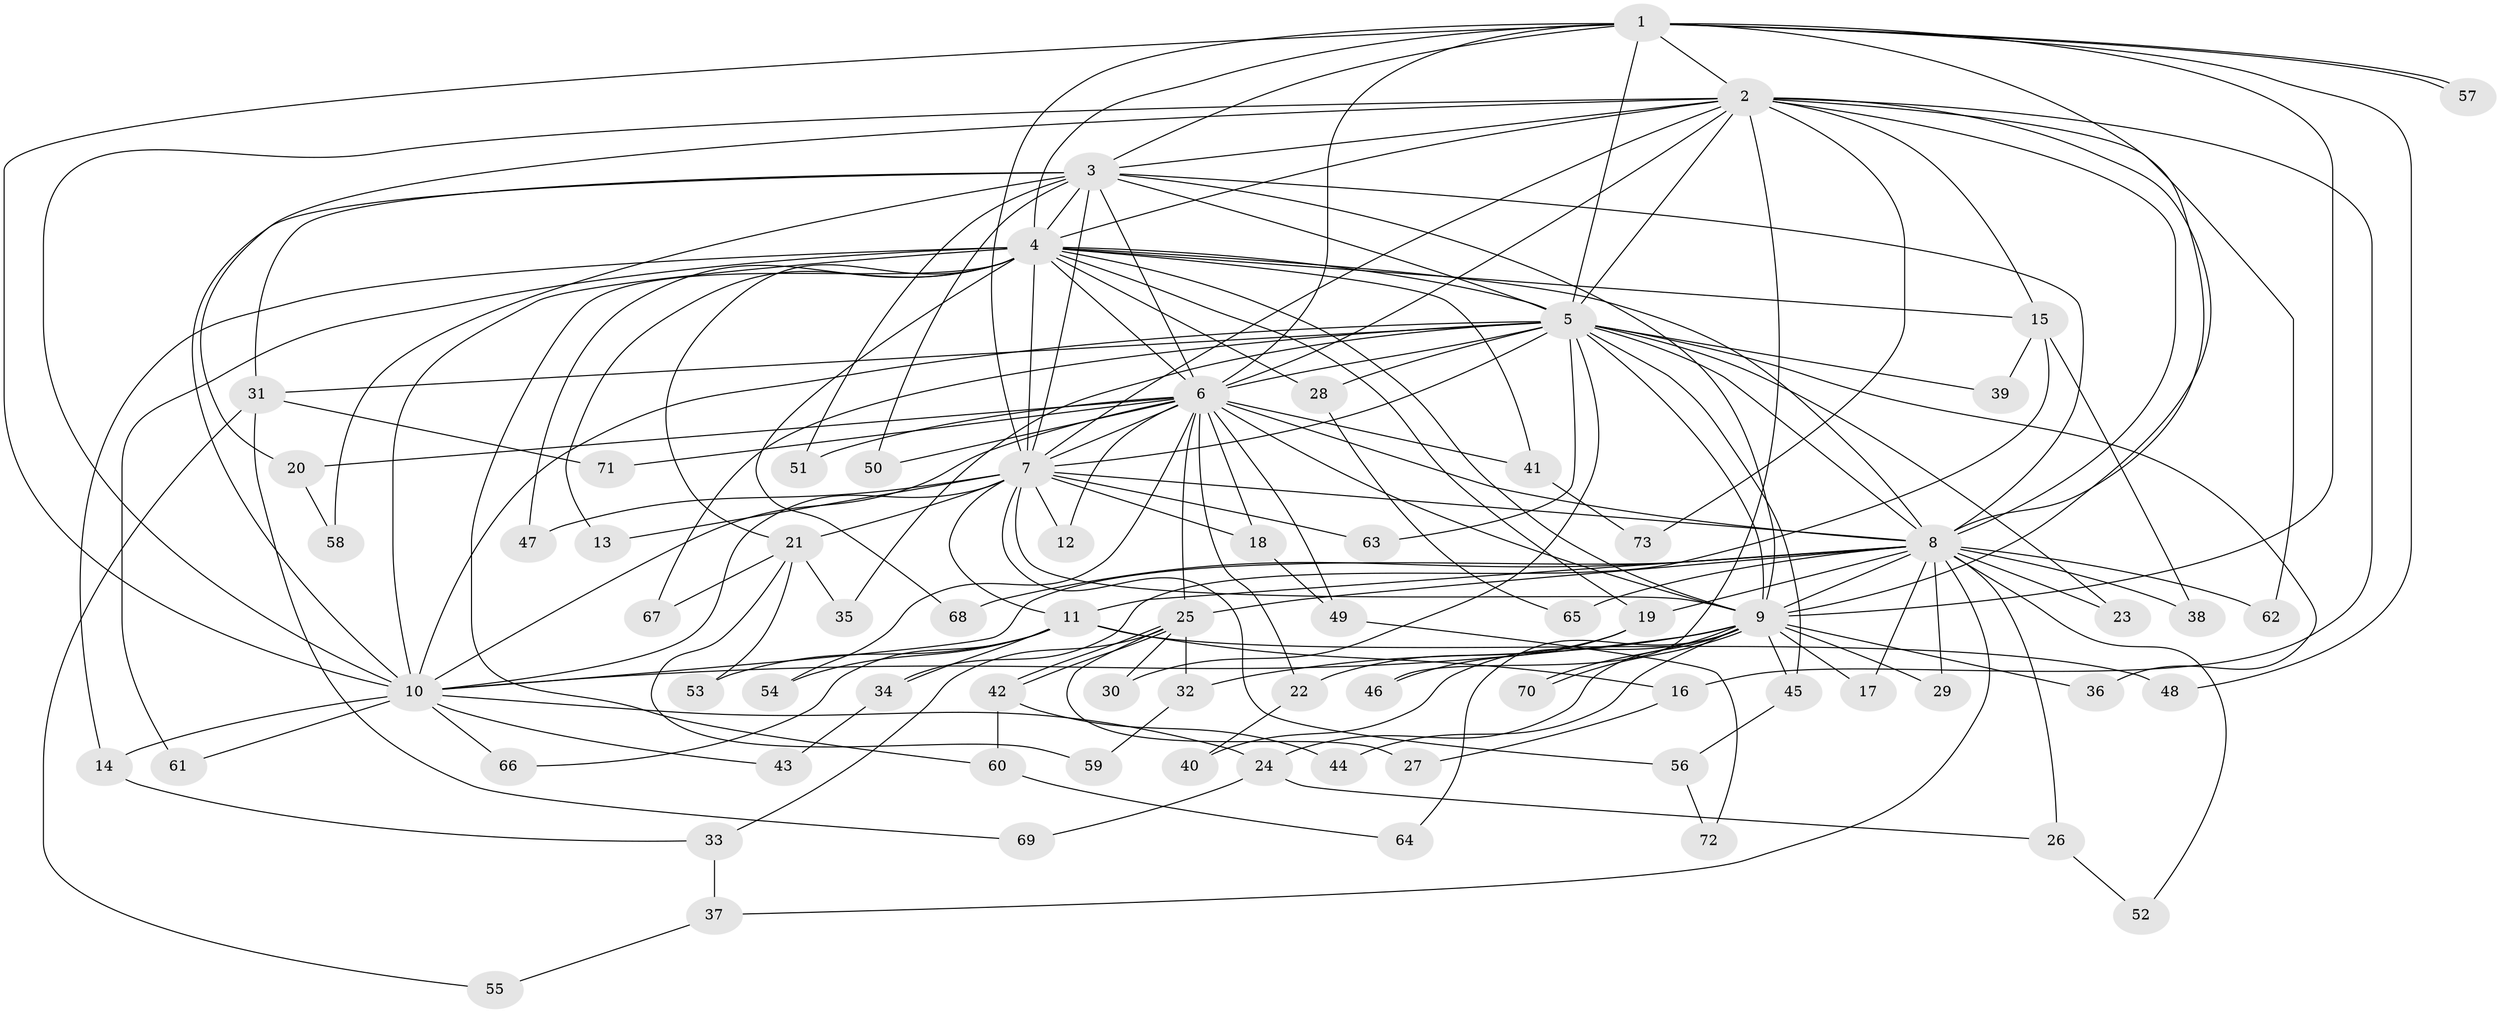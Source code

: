 // coarse degree distribution, {11: 0.019230769230769232, 15: 0.019230769230769232, 13: 0.057692307692307696, 19: 0.019230769230769232, 16: 0.019230769230769232, 3: 0.3076923076923077, 2: 0.3269230769230769, 7: 0.019230769230769232, 18: 0.019230769230769232, 4: 0.038461538461538464, 5: 0.038461538461538464, 1: 0.038461538461538464, 17: 0.019230769230769232, 8: 0.019230769230769232, 6: 0.019230769230769232, 20: 0.019230769230769232}
// Generated by graph-tools (version 1.1) at 2025/36/03/04/25 23:36:25]
// undirected, 73 vertices, 171 edges
graph export_dot {
  node [color=gray90,style=filled];
  1;
  2;
  3;
  4;
  5;
  6;
  7;
  8;
  9;
  10;
  11;
  12;
  13;
  14;
  15;
  16;
  17;
  18;
  19;
  20;
  21;
  22;
  23;
  24;
  25;
  26;
  27;
  28;
  29;
  30;
  31;
  32;
  33;
  34;
  35;
  36;
  37;
  38;
  39;
  40;
  41;
  42;
  43;
  44;
  45;
  46;
  47;
  48;
  49;
  50;
  51;
  52;
  53;
  54;
  55;
  56;
  57;
  58;
  59;
  60;
  61;
  62;
  63;
  64;
  65;
  66;
  67;
  68;
  69;
  70;
  71;
  72;
  73;
  1 -- 2;
  1 -- 3;
  1 -- 4;
  1 -- 5;
  1 -- 6;
  1 -- 7;
  1 -- 8;
  1 -- 9;
  1 -- 10;
  1 -- 48;
  1 -- 57;
  1 -- 57;
  2 -- 3;
  2 -- 4;
  2 -- 5;
  2 -- 6;
  2 -- 7;
  2 -- 8;
  2 -- 9;
  2 -- 10;
  2 -- 15;
  2 -- 16;
  2 -- 20;
  2 -- 46;
  2 -- 62;
  2 -- 73;
  3 -- 4;
  3 -- 5;
  3 -- 6;
  3 -- 7;
  3 -- 8;
  3 -- 9;
  3 -- 10;
  3 -- 31;
  3 -- 50;
  3 -- 51;
  3 -- 58;
  4 -- 5;
  4 -- 6;
  4 -- 7;
  4 -- 8;
  4 -- 9;
  4 -- 10;
  4 -- 13;
  4 -- 14;
  4 -- 15;
  4 -- 19;
  4 -- 21;
  4 -- 28;
  4 -- 41;
  4 -- 47;
  4 -- 60;
  4 -- 61;
  4 -- 68;
  5 -- 6;
  5 -- 7;
  5 -- 8;
  5 -- 9;
  5 -- 10;
  5 -- 23;
  5 -- 28;
  5 -- 30;
  5 -- 31;
  5 -- 35;
  5 -- 36;
  5 -- 39;
  5 -- 45;
  5 -- 63;
  5 -- 67;
  6 -- 7;
  6 -- 8;
  6 -- 9;
  6 -- 10;
  6 -- 12;
  6 -- 18;
  6 -- 20;
  6 -- 22;
  6 -- 25;
  6 -- 41;
  6 -- 49;
  6 -- 50;
  6 -- 51;
  6 -- 54;
  6 -- 71;
  7 -- 8;
  7 -- 9;
  7 -- 10;
  7 -- 11;
  7 -- 12;
  7 -- 13;
  7 -- 18;
  7 -- 21;
  7 -- 47;
  7 -- 56;
  7 -- 63;
  8 -- 9;
  8 -- 10;
  8 -- 11;
  8 -- 17;
  8 -- 19;
  8 -- 23;
  8 -- 25;
  8 -- 26;
  8 -- 29;
  8 -- 37;
  8 -- 38;
  8 -- 52;
  8 -- 62;
  8 -- 65;
  8 -- 68;
  9 -- 10;
  9 -- 17;
  9 -- 24;
  9 -- 29;
  9 -- 32;
  9 -- 36;
  9 -- 40;
  9 -- 44;
  9 -- 45;
  9 -- 64;
  9 -- 70;
  9 -- 70;
  10 -- 14;
  10 -- 24;
  10 -- 43;
  10 -- 61;
  10 -- 66;
  11 -- 16;
  11 -- 34;
  11 -- 48;
  11 -- 53;
  11 -- 54;
  11 -- 66;
  14 -- 33;
  15 -- 34;
  15 -- 38;
  15 -- 39;
  16 -- 27;
  18 -- 49;
  19 -- 22;
  19 -- 46;
  20 -- 58;
  21 -- 35;
  21 -- 53;
  21 -- 59;
  21 -- 67;
  22 -- 40;
  24 -- 26;
  24 -- 69;
  25 -- 27;
  25 -- 30;
  25 -- 32;
  25 -- 33;
  25 -- 42;
  25 -- 42;
  26 -- 52;
  28 -- 65;
  31 -- 55;
  31 -- 69;
  31 -- 71;
  32 -- 59;
  33 -- 37;
  34 -- 43;
  37 -- 55;
  41 -- 73;
  42 -- 44;
  42 -- 60;
  45 -- 56;
  49 -- 72;
  56 -- 72;
  60 -- 64;
}
